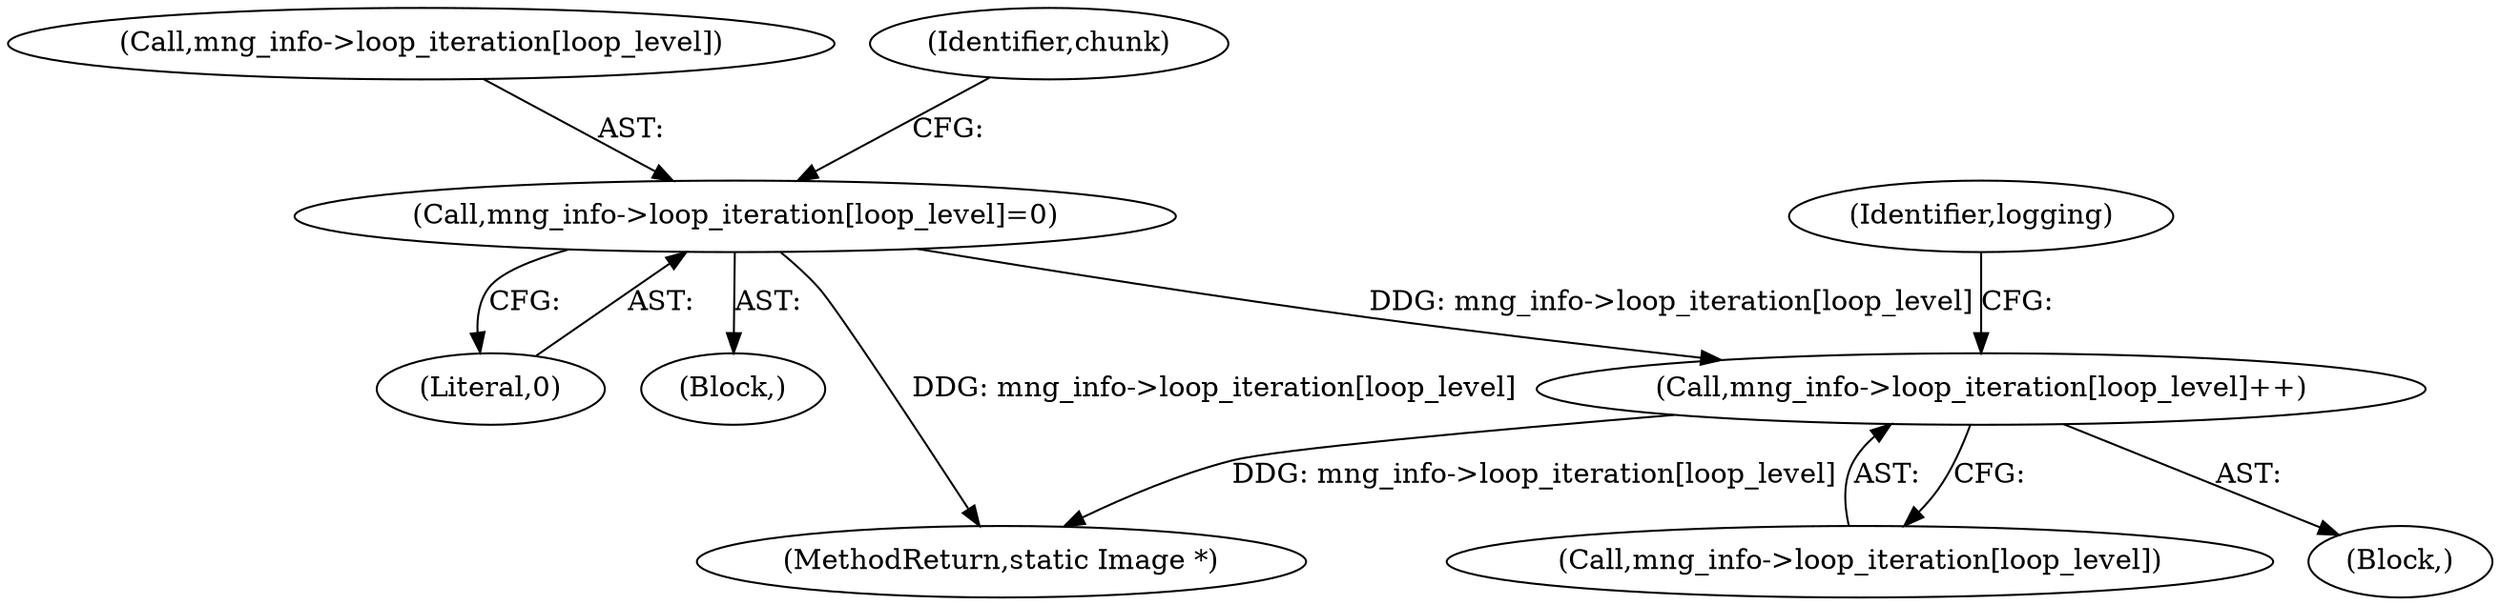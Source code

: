 digraph "0_ImageMagick_22e0310345499ffe906c604428f2a3a668942b05@pointer" {
"1003053" [label="(Call,mng_info->loop_iteration[loop_level]=0)"];
"1003123" [label="(Call,mng_info->loop_iteration[loop_level]++)"];
"1003053" [label="(Call,mng_info->loop_iteration[loop_level]=0)"];
"1003054" [label="(Call,mng_info->loop_iteration[loop_level])"];
"1003061" [label="(Identifier,chunk)"];
"1007383" [label="(MethodReturn,static Image *)"];
"1003059" [label="(Literal,0)"];
"1003116" [label="(Block,)"];
"1002993" [label="(Block,)"];
"1003124" [label="(Call,mng_info->loop_iteration[loop_level])"];
"1003123" [label="(Call,mng_info->loop_iteration[loop_level]++)"];
"1003131" [label="(Identifier,logging)"];
"1003053" -> "1002993"  [label="AST: "];
"1003053" -> "1003059"  [label="CFG: "];
"1003054" -> "1003053"  [label="AST: "];
"1003059" -> "1003053"  [label="AST: "];
"1003061" -> "1003053"  [label="CFG: "];
"1003053" -> "1007383"  [label="DDG: mng_info->loop_iteration[loop_level]"];
"1003053" -> "1003123"  [label="DDG: mng_info->loop_iteration[loop_level]"];
"1003123" -> "1003116"  [label="AST: "];
"1003123" -> "1003124"  [label="CFG: "];
"1003124" -> "1003123"  [label="AST: "];
"1003131" -> "1003123"  [label="CFG: "];
"1003123" -> "1007383"  [label="DDG: mng_info->loop_iteration[loop_level]"];
}
